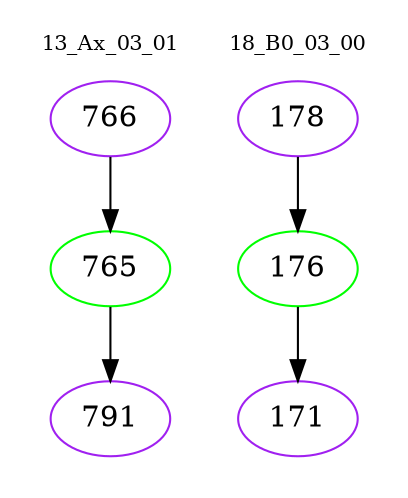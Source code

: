 digraph{
subgraph cluster_0 {
color = white
label = "13_Ax_03_01";
fontsize=10;
T0_766 [label="766", color="purple"]
T0_766 -> T0_765 [color="black"]
T0_765 [label="765", color="green"]
T0_765 -> T0_791 [color="black"]
T0_791 [label="791", color="purple"]
}
subgraph cluster_1 {
color = white
label = "18_B0_03_00";
fontsize=10;
T1_178 [label="178", color="purple"]
T1_178 -> T1_176 [color="black"]
T1_176 [label="176", color="green"]
T1_176 -> T1_171 [color="black"]
T1_171 [label="171", color="purple"]
}
}
